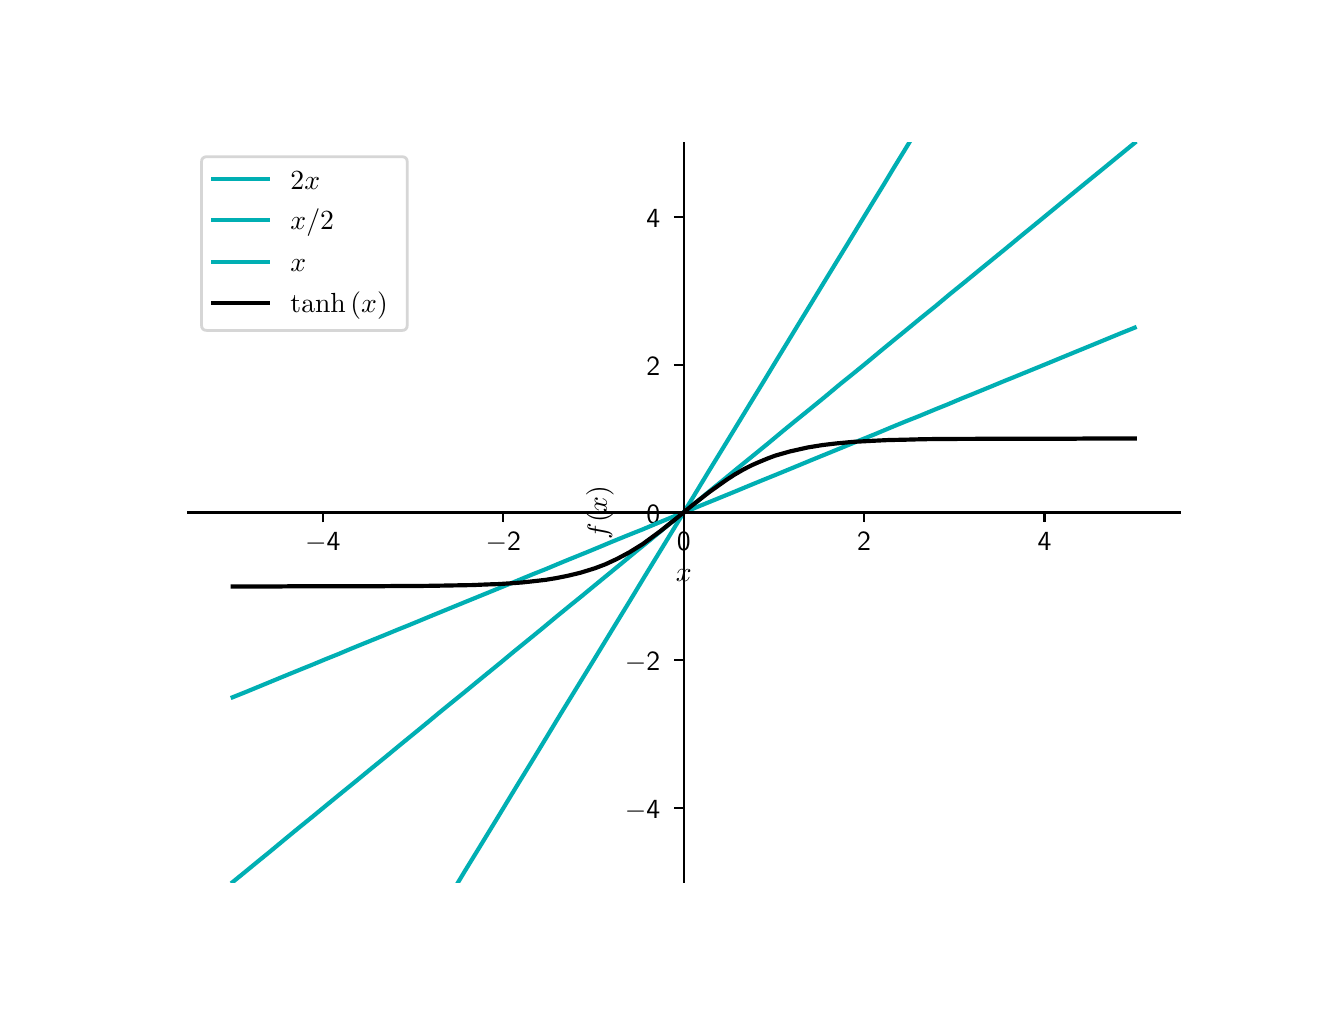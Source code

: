 \begingroup%
\makeatletter%
\begin{pgfpicture}%
\pgfpathrectangle{\pgfpointorigin}{\pgfqpoint{6.4in}{4.8in}}%
\pgfusepath{use as bounding box, clip}%
\begin{pgfscope}%
\pgfsetbuttcap%
\pgfsetmiterjoin%
\definecolor{currentfill}{rgb}{1.0,1.0,1.0}%
\pgfsetfillcolor{currentfill}%
\pgfsetlinewidth{0.0pt}%
\definecolor{currentstroke}{rgb}{1.0,1.0,1.0}%
\pgfsetstrokecolor{currentstroke}%
\pgfsetdash{}{0pt}%
\pgfpathmoveto{\pgfqpoint{0.0in}{0.0in}}%
\pgfpathlineto{\pgfqpoint{6.4in}{0.0in}}%
\pgfpathlineto{\pgfqpoint{6.4in}{4.8in}}%
\pgfpathlineto{\pgfqpoint{0.0in}{4.8in}}%
\pgfpathlineto{\pgfqpoint{0.0in}{0.0in}}%
\pgfpathclose%
\pgfusepath{fill}%
\end{pgfscope}%
\begin{pgfscope}%
\pgfsetbuttcap%
\pgfsetmiterjoin%
\definecolor{currentfill}{rgb}{1.0,1.0,1.0}%
\pgfsetfillcolor{currentfill}%
\pgfsetlinewidth{0.0pt}%
\definecolor{currentstroke}{rgb}{0.0,0.0,0.0}%
\pgfsetstrokecolor{currentstroke}%
\pgfsetstrokeopacity{0.0}%
\pgfsetdash{}{0pt}%
\pgfpathmoveto{\pgfqpoint{0.8in}{0.528in}}%
\pgfpathlineto{\pgfqpoint{5.76in}{0.528in}}%
\pgfpathlineto{\pgfqpoint{5.76in}{4.224in}}%
\pgfpathlineto{\pgfqpoint{0.8in}{4.224in}}%
\pgfpathlineto{\pgfqpoint{0.8in}{0.528in}}%
\pgfpathclose%
\pgfusepath{fill}%
\end{pgfscope}%
\begin{pgfscope}%
\pgfsetbuttcap%
\pgfsetroundjoin%
\definecolor{currentfill}{rgb}{0.0,0.0,0.0}%
\pgfsetfillcolor{currentfill}%
\pgfsetlinewidth{0.803pt}%
\definecolor{currentstroke}{rgb}{0.0,0.0,0.0}%
\pgfsetstrokecolor{currentstroke}%
\pgfsetdash{}{0pt}%
\pgfsys@defobject{currentmarker}{\pgfqpoint{0.0in}{-0.049in}}{\pgfqpoint{0.0in}{0.0in}}{%
\pgfpathmoveto{\pgfqpoint{0.0in}{0.0in}}%
\pgfpathlineto{\pgfqpoint{0.0in}{-0.049in}}%
\pgfusepath{stroke,fill}%
}%
\begin{pgfscope}%
\pgfsys@transformshift{1.476in}{2.376in}%
\pgfsys@useobject{currentmarker}{}%
\end{pgfscope}%
\end{pgfscope}%
\begin{pgfscope}%
\definecolor{textcolor}{rgb}{0.0,0.0,0.0}%
\pgfsetstrokecolor{textcolor}%
\pgfsetfillcolor{textcolor}%
\pgftext[x=1.476in,y=2.279in,,top]{\color{textcolor}{\sffamily\fontsize{10.0}{12.0}\selectfont\catcode`\^=\active\def^{\ifmmode\sp\else\^{}\fi}\catcode`\%=\active\def%{\%}\ensuremath{-}4}}%
\end{pgfscope}%
\begin{pgfscope}%
\pgfsetbuttcap%
\pgfsetroundjoin%
\definecolor{currentfill}{rgb}{0.0,0.0,0.0}%
\pgfsetfillcolor{currentfill}%
\pgfsetlinewidth{0.803pt}%
\definecolor{currentstroke}{rgb}{0.0,0.0,0.0}%
\pgfsetstrokecolor{currentstroke}%
\pgfsetdash{}{0pt}%
\pgfsys@defobject{currentmarker}{\pgfqpoint{0.0in}{-0.049in}}{\pgfqpoint{0.0in}{0.0in}}{%
\pgfpathmoveto{\pgfqpoint{0.0in}{0.0in}}%
\pgfpathlineto{\pgfqpoint{0.0in}{-0.049in}}%
\pgfusepath{stroke,fill}%
}%
\begin{pgfscope}%
\pgfsys@transformshift{2.378in}{2.376in}%
\pgfsys@useobject{currentmarker}{}%
\end{pgfscope}%
\end{pgfscope}%
\begin{pgfscope}%
\definecolor{textcolor}{rgb}{0.0,0.0,0.0}%
\pgfsetstrokecolor{textcolor}%
\pgfsetfillcolor{textcolor}%
\pgftext[x=2.378in,y=2.279in,,top]{\color{textcolor}{\sffamily\fontsize{10.0}{12.0}\selectfont\catcode`\^=\active\def^{\ifmmode\sp\else\^{}\fi}\catcode`\%=\active\def%{\%}\ensuremath{-}2}}%
\end{pgfscope}%
\begin{pgfscope}%
\pgfsetbuttcap%
\pgfsetroundjoin%
\definecolor{currentfill}{rgb}{0.0,0.0,0.0}%
\pgfsetfillcolor{currentfill}%
\pgfsetlinewidth{0.803pt}%
\definecolor{currentstroke}{rgb}{0.0,0.0,0.0}%
\pgfsetstrokecolor{currentstroke}%
\pgfsetdash{}{0pt}%
\pgfsys@defobject{currentmarker}{\pgfqpoint{0.0in}{-0.049in}}{\pgfqpoint{0.0in}{0.0in}}{%
\pgfpathmoveto{\pgfqpoint{0.0in}{0.0in}}%
\pgfpathlineto{\pgfqpoint{0.0in}{-0.049in}}%
\pgfusepath{stroke,fill}%
}%
\begin{pgfscope}%
\pgfsys@transformshift{3.28in}{2.376in}%
\pgfsys@useobject{currentmarker}{}%
\end{pgfscope}%
\end{pgfscope}%
\begin{pgfscope}%
\definecolor{textcolor}{rgb}{0.0,0.0,0.0}%
\pgfsetstrokecolor{textcolor}%
\pgfsetfillcolor{textcolor}%
\pgftext[x=3.28in,y=2.279in,,top]{\color{textcolor}{\sffamily\fontsize{10.0}{12.0}\selectfont\catcode`\^=\active\def^{\ifmmode\sp\else\^{}\fi}\catcode`\%=\active\def%{\%}0}}%
\end{pgfscope}%
\begin{pgfscope}%
\pgfsetbuttcap%
\pgfsetroundjoin%
\definecolor{currentfill}{rgb}{0.0,0.0,0.0}%
\pgfsetfillcolor{currentfill}%
\pgfsetlinewidth{0.803pt}%
\definecolor{currentstroke}{rgb}{0.0,0.0,0.0}%
\pgfsetstrokecolor{currentstroke}%
\pgfsetdash{}{0pt}%
\pgfsys@defobject{currentmarker}{\pgfqpoint{0.0in}{-0.049in}}{\pgfqpoint{0.0in}{0.0in}}{%
\pgfpathmoveto{\pgfqpoint{0.0in}{0.0in}}%
\pgfpathlineto{\pgfqpoint{0.0in}{-0.049in}}%
\pgfusepath{stroke,fill}%
}%
\begin{pgfscope}%
\pgfsys@transformshift{4.182in}{2.376in}%
\pgfsys@useobject{currentmarker}{}%
\end{pgfscope}%
\end{pgfscope}%
\begin{pgfscope}%
\definecolor{textcolor}{rgb}{0.0,0.0,0.0}%
\pgfsetstrokecolor{textcolor}%
\pgfsetfillcolor{textcolor}%
\pgftext[x=4.182in,y=2.279in,,top]{\color{textcolor}{\sffamily\fontsize{10.0}{12.0}\selectfont\catcode`\^=\active\def^{\ifmmode\sp\else\^{}\fi}\catcode`\%=\active\def%{\%}2}}%
\end{pgfscope}%
\begin{pgfscope}%
\pgfsetbuttcap%
\pgfsetroundjoin%
\definecolor{currentfill}{rgb}{0.0,0.0,0.0}%
\pgfsetfillcolor{currentfill}%
\pgfsetlinewidth{0.803pt}%
\definecolor{currentstroke}{rgb}{0.0,0.0,0.0}%
\pgfsetstrokecolor{currentstroke}%
\pgfsetdash{}{0pt}%
\pgfsys@defobject{currentmarker}{\pgfqpoint{0.0in}{-0.049in}}{\pgfqpoint{0.0in}{0.0in}}{%
\pgfpathmoveto{\pgfqpoint{0.0in}{0.0in}}%
\pgfpathlineto{\pgfqpoint{0.0in}{-0.049in}}%
\pgfusepath{stroke,fill}%
}%
\begin{pgfscope}%
\pgfsys@transformshift{5.084in}{2.376in}%
\pgfsys@useobject{currentmarker}{}%
\end{pgfscope}%
\end{pgfscope}%
\begin{pgfscope}%
\definecolor{textcolor}{rgb}{0.0,0.0,0.0}%
\pgfsetstrokecolor{textcolor}%
\pgfsetfillcolor{textcolor}%
\pgftext[x=5.084in,y=2.279in,,top]{\color{textcolor}{\sffamily\fontsize{10.0}{12.0}\selectfont\catcode`\^=\active\def^{\ifmmode\sp\else\^{}\fi}\catcode`\%=\active\def%{\%}4}}%
\end{pgfscope}%
\begin{pgfscope}%
\definecolor{textcolor}{rgb}{0.0,0.0,0.0}%
\pgfsetstrokecolor{textcolor}%
\pgfsetfillcolor{textcolor}%
\pgftext[x=3.28in,y=2.089in,,top]{\color{textcolor}{\sffamily\fontsize{10.0}{12.0}\selectfont\catcode`\^=\active\def^{\ifmmode\sp\else\^{}\fi}\catcode`\%=\active\def%{\%}$x$}}%
\end{pgfscope}%
\begin{pgfscope}%
\pgfsetbuttcap%
\pgfsetroundjoin%
\definecolor{currentfill}{rgb}{0.0,0.0,0.0}%
\pgfsetfillcolor{currentfill}%
\pgfsetlinewidth{0.803pt}%
\definecolor{currentstroke}{rgb}{0.0,0.0,0.0}%
\pgfsetstrokecolor{currentstroke}%
\pgfsetdash{}{0pt}%
\pgfsys@defobject{currentmarker}{\pgfqpoint{-0.049in}{0.0in}}{\pgfqpoint{-0.0in}{0.0in}}{%
\pgfpathmoveto{\pgfqpoint{-0.0in}{0.0in}}%
\pgfpathlineto{\pgfqpoint{-0.049in}{0.0in}}%
\pgfusepath{stroke,fill}%
}%
\begin{pgfscope}%
\pgfsys@transformshift{3.28in}{0.898in}%
\pgfsys@useobject{currentmarker}{}%
\end{pgfscope}%
\end{pgfscope}%
\begin{pgfscope}%
\definecolor{textcolor}{rgb}{0.0,0.0,0.0}%
\pgfsetstrokecolor{textcolor}%
\pgfsetfillcolor{textcolor}%
\pgftext[x=2.986in, y=0.845in, left, base]{\color{textcolor}{\sffamily\fontsize{10.0}{12.0}\selectfont\catcode`\^=\active\def^{\ifmmode\sp\else\^{}\fi}\catcode`\%=\active\def%{\%}\ensuremath{-}4}}%
\end{pgfscope}%
\begin{pgfscope}%
\pgfsetbuttcap%
\pgfsetroundjoin%
\definecolor{currentfill}{rgb}{0.0,0.0,0.0}%
\pgfsetfillcolor{currentfill}%
\pgfsetlinewidth{0.803pt}%
\definecolor{currentstroke}{rgb}{0.0,0.0,0.0}%
\pgfsetstrokecolor{currentstroke}%
\pgfsetdash{}{0pt}%
\pgfsys@defobject{currentmarker}{\pgfqpoint{-0.049in}{0.0in}}{\pgfqpoint{-0.0in}{0.0in}}{%
\pgfpathmoveto{\pgfqpoint{-0.0in}{0.0in}}%
\pgfpathlineto{\pgfqpoint{-0.049in}{0.0in}}%
\pgfusepath{stroke,fill}%
}%
\begin{pgfscope}%
\pgfsys@transformshift{3.28in}{1.637in}%
\pgfsys@useobject{currentmarker}{}%
\end{pgfscope}%
\end{pgfscope}%
\begin{pgfscope}%
\definecolor{textcolor}{rgb}{0.0,0.0,0.0}%
\pgfsetstrokecolor{textcolor}%
\pgfsetfillcolor{textcolor}%
\pgftext[x=2.986in, y=1.584in, left, base]{\color{textcolor}{\sffamily\fontsize{10.0}{12.0}\selectfont\catcode`\^=\active\def^{\ifmmode\sp\else\^{}\fi}\catcode`\%=\active\def%{\%}\ensuremath{-}2}}%
\end{pgfscope}%
\begin{pgfscope}%
\pgfsetbuttcap%
\pgfsetroundjoin%
\definecolor{currentfill}{rgb}{0.0,0.0,0.0}%
\pgfsetfillcolor{currentfill}%
\pgfsetlinewidth{0.803pt}%
\definecolor{currentstroke}{rgb}{0.0,0.0,0.0}%
\pgfsetstrokecolor{currentstroke}%
\pgfsetdash{}{0pt}%
\pgfsys@defobject{currentmarker}{\pgfqpoint{-0.049in}{0.0in}}{\pgfqpoint{-0.0in}{0.0in}}{%
\pgfpathmoveto{\pgfqpoint{-0.0in}{0.0in}}%
\pgfpathlineto{\pgfqpoint{-0.049in}{0.0in}}%
\pgfusepath{stroke,fill}%
}%
\begin{pgfscope}%
\pgfsys@transformshift{3.28in}{2.376in}%
\pgfsys@useobject{currentmarker}{}%
\end{pgfscope}%
\end{pgfscope}%
\begin{pgfscope}%
\definecolor{textcolor}{rgb}{0.0,0.0,0.0}%
\pgfsetstrokecolor{textcolor}%
\pgfsetfillcolor{textcolor}%
\pgftext[x=3.094in, y=2.323in, left, base]{\color{textcolor}{\sffamily\fontsize{10.0}{12.0}\selectfont\catcode`\^=\active\def^{\ifmmode\sp\else\^{}\fi}\catcode`\%=\active\def%{\%}0}}%
\end{pgfscope}%
\begin{pgfscope}%
\pgfsetbuttcap%
\pgfsetroundjoin%
\definecolor{currentfill}{rgb}{0.0,0.0,0.0}%
\pgfsetfillcolor{currentfill}%
\pgfsetlinewidth{0.803pt}%
\definecolor{currentstroke}{rgb}{0.0,0.0,0.0}%
\pgfsetstrokecolor{currentstroke}%
\pgfsetdash{}{0pt}%
\pgfsys@defobject{currentmarker}{\pgfqpoint{-0.049in}{0.0in}}{\pgfqpoint{-0.0in}{0.0in}}{%
\pgfpathmoveto{\pgfqpoint{-0.0in}{0.0in}}%
\pgfpathlineto{\pgfqpoint{-0.049in}{0.0in}}%
\pgfusepath{stroke,fill}%
}%
\begin{pgfscope}%
\pgfsys@transformshift{3.28in}{3.115in}%
\pgfsys@useobject{currentmarker}{}%
\end{pgfscope}%
\end{pgfscope}%
\begin{pgfscope}%
\definecolor{textcolor}{rgb}{0.0,0.0,0.0}%
\pgfsetstrokecolor{textcolor}%
\pgfsetfillcolor{textcolor}%
\pgftext[x=3.094in, y=3.062in, left, base]{\color{textcolor}{\sffamily\fontsize{10.0}{12.0}\selectfont\catcode`\^=\active\def^{\ifmmode\sp\else\^{}\fi}\catcode`\%=\active\def%{\%}2}}%
\end{pgfscope}%
\begin{pgfscope}%
\pgfsetbuttcap%
\pgfsetroundjoin%
\definecolor{currentfill}{rgb}{0.0,0.0,0.0}%
\pgfsetfillcolor{currentfill}%
\pgfsetlinewidth{0.803pt}%
\definecolor{currentstroke}{rgb}{0.0,0.0,0.0}%
\pgfsetstrokecolor{currentstroke}%
\pgfsetdash{}{0pt}%
\pgfsys@defobject{currentmarker}{\pgfqpoint{-0.049in}{0.0in}}{\pgfqpoint{-0.0in}{0.0in}}{%
\pgfpathmoveto{\pgfqpoint{-0.0in}{0.0in}}%
\pgfpathlineto{\pgfqpoint{-0.049in}{0.0in}}%
\pgfusepath{stroke,fill}%
}%
\begin{pgfscope}%
\pgfsys@transformshift{3.28in}{3.854in}%
\pgfsys@useobject{currentmarker}{}%
\end{pgfscope}%
\end{pgfscope}%
\begin{pgfscope}%
\definecolor{textcolor}{rgb}{0.0,0.0,0.0}%
\pgfsetstrokecolor{textcolor}%
\pgfsetfillcolor{textcolor}%
\pgftext[x=3.094in, y=3.802in, left, base]{\color{textcolor}{\sffamily\fontsize{10.0}{12.0}\selectfont\catcode`\^=\active\def^{\ifmmode\sp\else\^{}\fi}\catcode`\%=\active\def%{\%}4}}%
\end{pgfscope}%
\begin{pgfscope}%
\definecolor{textcolor}{rgb}{0.0,0.0,0.0}%
\pgfsetstrokecolor{textcolor}%
\pgfsetfillcolor{textcolor}%
\pgftext[x=2.931in,y=2.376in,,bottom,rotate=90.0]{\color{textcolor}{\sffamily\fontsize{10.0}{12.0}\selectfont\catcode`\^=\active\def^{\ifmmode\sp\else\^{}\fi}\catcode`\%=\active\def%{\%}$f{\left(x \right)}$}}%
\end{pgfscope}%
\begin{pgfscope}%
\pgfpathrectangle{\pgfqpoint{0.8in}{0.528in}}{\pgfqpoint{4.96in}{3.696in}}%
\pgfusepath{clip}%
\pgfsetrectcap%
\pgfsetroundjoin%
\pgfsetlinewidth{1.506pt}%
\definecolor{currentstroke}{rgb}{0.0,0.686,0.702}%
\pgfsetstrokecolor{currentstroke}%
\pgfsetdash{}{0pt}%
\pgfpathmoveto{\pgfqpoint{2.147in}{0.518in}}%
\pgfpathlineto{\pgfqpoint{2.181in}{0.575in}}%
\pgfpathlineto{\pgfqpoint{2.259in}{0.702in}}%
\pgfpathlineto{\pgfqpoint{2.347in}{0.846in}}%
\pgfpathlineto{\pgfqpoint{2.444in}{1.006in}}%
\pgfpathlineto{\pgfqpoint{2.525in}{1.138in}}%
\pgfpathlineto{\pgfqpoint{2.593in}{1.25in}}%
\pgfpathlineto{\pgfqpoint{2.665in}{1.369in}}%
\pgfpathlineto{\pgfqpoint{2.754in}{1.514in}}%
\pgfpathlineto{\pgfqpoint{2.834in}{1.644in}}%
\pgfpathlineto{\pgfqpoint{2.929in}{1.8in}}%
\pgfpathlineto{\pgfqpoint{3.014in}{1.939in}}%
\pgfpathlineto{\pgfqpoint{3.092in}{2.068in}}%
\pgfpathlineto{\pgfqpoint{3.174in}{2.202in}}%
\pgfpathlineto{\pgfqpoint{3.246in}{2.32in}}%
\pgfpathlineto{\pgfqpoint{3.331in}{2.459in}}%
\pgfpathlineto{\pgfqpoint{3.406in}{2.583in}}%
\pgfpathlineto{\pgfqpoint{3.468in}{2.684in}}%
\pgfpathlineto{\pgfqpoint{3.548in}{2.815in}}%
\pgfpathlineto{\pgfqpoint{3.615in}{2.925in}}%
\pgfpathlineto{\pgfqpoint{3.678in}{3.028in}}%
\pgfpathlineto{\pgfqpoint{3.741in}{3.132in}}%
\pgfpathlineto{\pgfqpoint{3.799in}{3.227in}}%
\pgfpathlineto{\pgfqpoint{3.853in}{3.316in}}%
\pgfpathlineto{\pgfqpoint{3.921in}{3.427in}}%
\pgfpathlineto{\pgfqpoint{3.98in}{3.524in}}%
\pgfpathlineto{\pgfqpoint{4.04in}{3.622in}}%
\pgfpathlineto{\pgfqpoint{4.097in}{3.715in}}%
\pgfpathlineto{\pgfqpoint{4.162in}{3.822in}}%
\pgfpathlineto{\pgfqpoint{4.226in}{3.927in}}%
\pgfpathlineto{\pgfqpoint{4.277in}{4.01in}}%
\pgfpathlineto{\pgfqpoint{4.336in}{4.108in}}%
\pgfpathlineto{\pgfqpoint{4.387in}{4.191in}}%
\pgfpathlineto{\pgfqpoint{4.413in}{4.234in}}%
\pgfusepath{stroke}%
\end{pgfscope}%
\begin{pgfscope}%
\pgfpathrectangle{\pgfqpoint{0.8in}{0.528in}}{\pgfqpoint{4.96in}{3.696in}}%
\pgfusepath{clip}%
\pgfsetrectcap%
\pgfsetroundjoin%
\pgfsetlinewidth{1.506pt}%
\definecolor{currentstroke}{rgb}{0.0,0.686,0.702}%
\pgfsetstrokecolor{currentstroke}%
\pgfsetdash{}{0pt}%
\pgfpathmoveto{\pgfqpoint{1.025in}{1.452in}}%
\pgfpathlineto{\pgfqpoint{1.09in}{1.478in}}%
\pgfpathlineto{\pgfqpoint{1.148in}{1.502in}}%
\pgfpathlineto{\pgfqpoint{1.211in}{1.528in}}%
\pgfpathlineto{\pgfqpoint{1.269in}{1.552in}}%
\pgfpathlineto{\pgfqpoint{1.352in}{1.586in}}%
\pgfpathlineto{\pgfqpoint{1.424in}{1.615in}}%
\pgfpathlineto{\pgfqpoint{1.491in}{1.643in}}%
\pgfpathlineto{\pgfqpoint{1.556in}{1.669in}}%
\pgfpathlineto{\pgfqpoint{1.615in}{1.694in}}%
\pgfpathlineto{\pgfqpoint{1.664in}{1.714in}}%
\pgfpathlineto{\pgfqpoint{1.733in}{1.742in}}%
\pgfpathlineto{\pgfqpoint{1.792in}{1.766in}}%
\pgfpathlineto{\pgfqpoint{1.845in}{1.788in}}%
\pgfpathlineto{\pgfqpoint{1.9in}{1.81in}}%
\pgfpathlineto{\pgfqpoint{1.963in}{1.836in}}%
\pgfpathlineto{\pgfqpoint{2.028in}{1.863in}}%
\pgfpathlineto{\pgfqpoint{2.094in}{1.89in}}%
\pgfpathlineto{\pgfqpoint{2.155in}{1.915in}}%
\pgfpathlineto{\pgfqpoint{2.231in}{1.946in}}%
\pgfpathlineto{\pgfqpoint{2.307in}{1.977in}}%
\pgfpathlineto{\pgfqpoint{2.368in}{2.002in}}%
\pgfpathlineto{\pgfqpoint{2.441in}{2.032in}}%
\pgfpathlineto{\pgfqpoint{2.523in}{2.066in}}%
\pgfpathlineto{\pgfqpoint{2.596in}{2.095in}}%
\pgfpathlineto{\pgfqpoint{2.66in}{2.122in}}%
\pgfpathlineto{\pgfqpoint{2.716in}{2.145in}}%
\pgfpathlineto{\pgfqpoint{2.788in}{2.174in}}%
\pgfpathlineto{\pgfqpoint{2.851in}{2.2in}}%
\pgfpathlineto{\pgfqpoint{2.92in}{2.229in}}%
\pgfpathlineto{\pgfqpoint{3.001in}{2.262in}}%
\pgfpathlineto{\pgfqpoint{3.074in}{2.291in}}%
\pgfpathlineto{\pgfqpoint{3.138in}{2.318in}}%
\pgfpathlineto{\pgfqpoint{3.218in}{2.351in}}%
\pgfpathlineto{\pgfqpoint{3.291in}{2.38in}}%
\pgfpathlineto{\pgfqpoint{3.371in}{2.413in}}%
\pgfpathlineto{\pgfqpoint{3.452in}{2.446in}}%
\pgfpathlineto{\pgfqpoint{3.528in}{2.477in}}%
\pgfpathlineto{\pgfqpoint{3.605in}{2.509in}}%
\pgfpathlineto{\pgfqpoint{3.678in}{2.539in}}%
\pgfpathlineto{\pgfqpoint{3.752in}{2.569in}}%
\pgfpathlineto{\pgfqpoint{3.837in}{2.604in}}%
\pgfpathlineto{\pgfqpoint{3.924in}{2.64in}}%
\pgfpathlineto{\pgfqpoint{4.0in}{2.671in}}%
\pgfpathlineto{\pgfqpoint{4.083in}{2.705in}}%
\pgfpathlineto{\pgfqpoint{4.161in}{2.737in}}%
\pgfpathlineto{\pgfqpoint{4.233in}{2.766in}}%
\pgfpathlineto{\pgfqpoint{4.321in}{2.803in}}%
\pgfpathlineto{\pgfqpoint{4.394in}{2.833in}}%
\pgfpathlineto{\pgfqpoint{4.46in}{2.859in}}%
\pgfpathlineto{\pgfqpoint{4.532in}{2.889in}}%
\pgfpathlineto{\pgfqpoint{4.599in}{2.916in}}%
\pgfpathlineto{\pgfqpoint{4.67in}{2.946in}}%
\pgfpathlineto{\pgfqpoint{4.737in}{2.973in}}%
\pgfpathlineto{\pgfqpoint{4.815in}{3.005in}}%
\pgfpathlineto{\pgfqpoint{4.88in}{3.032in}}%
\pgfpathlineto{\pgfqpoint{4.942in}{3.057in}}%
\pgfpathlineto{\pgfqpoint{5.013in}{3.086in}}%
\pgfpathlineto{\pgfqpoint{5.089in}{3.117in}}%
\pgfpathlineto{\pgfqpoint{5.159in}{3.146in}}%
\pgfpathlineto{\pgfqpoint{5.227in}{3.174in}}%
\pgfpathlineto{\pgfqpoint{5.298in}{3.203in}}%
\pgfpathlineto{\pgfqpoint{5.383in}{3.238in}}%
\pgfpathlineto{\pgfqpoint{5.463in}{3.271in}}%
\pgfpathlineto{\pgfqpoint{5.535in}{3.3in}}%
\pgfusepath{stroke}%
\end{pgfscope}%
\begin{pgfscope}%
\pgfpathrectangle{\pgfqpoint{0.8in}{0.528in}}{\pgfqpoint{4.96in}{3.696in}}%
\pgfusepath{clip}%
\pgfsetrectcap%
\pgfsetroundjoin%
\pgfsetlinewidth{1.506pt}%
\definecolor{currentstroke}{rgb}{0.0,0.686,0.702}%
\pgfsetstrokecolor{currentstroke}%
\pgfsetdash{}{0pt}%
\pgfpathmoveto{\pgfqpoint{1.025in}{0.528in}}%
\pgfpathlineto{\pgfqpoint{1.09in}{0.581in}}%
\pgfpathlineto{\pgfqpoint{1.146in}{0.627in}}%
\pgfpathlineto{\pgfqpoint{1.21in}{0.679in}}%
\pgfpathlineto{\pgfqpoint{1.275in}{0.733in}}%
\pgfpathlineto{\pgfqpoint{1.349in}{0.794in}}%
\pgfpathlineto{\pgfqpoint{1.423in}{0.854in}}%
\pgfpathlineto{\pgfqpoint{1.502in}{0.919in}}%
\pgfpathlineto{\pgfqpoint{1.568in}{0.973in}}%
\pgfpathlineto{\pgfqpoint{1.637in}{1.029in}}%
\pgfpathlineto{\pgfqpoint{1.716in}{1.094in}}%
\pgfpathlineto{\pgfqpoint{1.791in}{1.155in}}%
\pgfpathlineto{\pgfqpoint{1.866in}{1.217in}}%
\pgfpathlineto{\pgfqpoint{1.942in}{1.279in}}%
\pgfpathlineto{\pgfqpoint{2.01in}{1.335in}}%
\pgfpathlineto{\pgfqpoint{2.064in}{1.38in}}%
\pgfpathlineto{\pgfqpoint{2.128in}{1.432in}}%
\pgfpathlineto{\pgfqpoint{2.186in}{1.479in}}%
\pgfpathlineto{\pgfqpoint{2.243in}{1.526in}}%
\pgfpathlineto{\pgfqpoint{2.303in}{1.575in}}%
\pgfpathlineto{\pgfqpoint{2.362in}{1.623in}}%
\pgfpathlineto{\pgfqpoint{2.428in}{1.678in}}%
\pgfpathlineto{\pgfqpoint{2.497in}{1.734in}}%
\pgfpathlineto{\pgfqpoint{2.573in}{1.796in}}%
\pgfpathlineto{\pgfqpoint{2.645in}{1.856in}}%
\pgfpathlineto{\pgfqpoint{2.711in}{1.91in}}%
\pgfpathlineto{\pgfqpoint{2.768in}{1.956in}}%
\pgfpathlineto{\pgfqpoint{2.842in}{2.017in}}%
\pgfpathlineto{\pgfqpoint{2.914in}{2.076in}}%
\pgfpathlineto{\pgfqpoint{2.981in}{2.131in}}%
\pgfpathlineto{\pgfqpoint{3.039in}{2.179in}}%
\pgfpathlineto{\pgfqpoint{3.113in}{2.239in}}%
\pgfpathlineto{\pgfqpoint{3.184in}{2.298in}}%
\pgfpathlineto{\pgfqpoint{3.269in}{2.367in}}%
\pgfpathlineto{\pgfqpoint{3.352in}{2.435in}}%
\pgfpathlineto{\pgfqpoint{3.422in}{2.493in}}%
\pgfpathlineto{\pgfqpoint{3.491in}{2.549in}}%
\pgfpathlineto{\pgfqpoint{3.549in}{2.597in}}%
\pgfpathlineto{\pgfqpoint{3.617in}{2.652in}}%
\pgfpathlineto{\pgfqpoint{3.698in}{2.718in}}%
\pgfpathlineto{\pgfqpoint{3.77in}{2.778in}}%
\pgfpathlineto{\pgfqpoint{3.831in}{2.828in}}%
\pgfpathlineto{\pgfqpoint{3.904in}{2.887in}}%
\pgfpathlineto{\pgfqpoint{3.986in}{2.954in}}%
\pgfpathlineto{\pgfqpoint{4.065in}{3.02in}}%
\pgfpathlineto{\pgfqpoint{4.131in}{3.073in}}%
\pgfpathlineto{\pgfqpoint{4.202in}{3.131in}}%
\pgfpathlineto{\pgfqpoint{4.263in}{3.182in}}%
\pgfpathlineto{\pgfqpoint{4.33in}{3.237in}}%
\pgfpathlineto{\pgfqpoint{4.401in}{3.295in}}%
\pgfpathlineto{\pgfqpoint{4.469in}{3.351in}}%
\pgfpathlineto{\pgfqpoint{4.541in}{3.409in}}%
\pgfpathlineto{\pgfqpoint{4.61in}{3.467in}}%
\pgfpathlineto{\pgfqpoint{4.683in}{3.526in}}%
\pgfpathlineto{\pgfqpoint{4.761in}{3.59in}}%
\pgfpathlineto{\pgfqpoint{4.831in}{3.647in}}%
\pgfpathlineto{\pgfqpoint{4.896in}{3.7in}}%
\pgfpathlineto{\pgfqpoint{4.972in}{3.763in}}%
\pgfpathlineto{\pgfqpoint{5.048in}{3.825in}}%
\pgfpathlineto{\pgfqpoint{5.138in}{3.899in}}%
\pgfpathlineto{\pgfqpoint{5.217in}{3.964in}}%
\pgfpathlineto{\pgfqpoint{5.289in}{4.023in}}%
\pgfpathlineto{\pgfqpoint{5.364in}{4.084in}}%
\pgfpathlineto{\pgfqpoint{5.441in}{4.147in}}%
\pgfpathlineto{\pgfqpoint{5.535in}{4.224in}}%
\pgfusepath{stroke}%
\end{pgfscope}%
\begin{pgfscope}%
\pgfpathrectangle{\pgfqpoint{0.8in}{0.528in}}{\pgfqpoint{4.96in}{3.696in}}%
\pgfusepath{clip}%
\pgfsetrectcap%
\pgfsetroundjoin%
\pgfsetlinewidth{1.506pt}%
\definecolor{currentstroke}{rgb}{0.0,0.0,0.0}%
\pgfsetstrokecolor{currentstroke}%
\pgfsetdash{}{0pt}%
\pgfpathmoveto{\pgfqpoint{1.025in}{2.006in}}%
\pgfpathlineto{\pgfqpoint{1.106in}{2.006in}}%
\pgfpathlineto{\pgfqpoint{1.186in}{2.006in}}%
\pgfpathlineto{\pgfqpoint{1.257in}{2.006in}}%
\pgfpathlineto{\pgfqpoint{1.32in}{2.007in}}%
\pgfpathlineto{\pgfqpoint{1.395in}{2.007in}}%
\pgfpathlineto{\pgfqpoint{1.476in}{2.007in}}%
\pgfpathlineto{\pgfqpoint{1.543in}{2.007in}}%
\pgfpathlineto{\pgfqpoint{1.612in}{2.007in}}%
\pgfpathlineto{\pgfqpoint{1.681in}{2.007in}}%
\pgfpathlineto{\pgfqpoint{1.752in}{2.007in}}%
\pgfpathlineto{\pgfqpoint{1.82in}{2.008in}}%
\pgfpathlineto{\pgfqpoint{1.877in}{2.008in}}%
\pgfpathlineto{\pgfqpoint{1.935in}{2.008in}}%
\pgfpathlineto{\pgfqpoint{1.995in}{2.009in}}%
\pgfpathlineto{\pgfqpoint{2.06in}{2.01in}}%
\pgfpathlineto{\pgfqpoint{2.114in}{2.011in}}%
\pgfpathlineto{\pgfqpoint{2.168in}{2.012in}}%
\pgfpathlineto{\pgfqpoint{2.226in}{2.013in}}%
\pgfpathlineto{\pgfqpoint{2.294in}{2.016in}}%
\pgfpathlineto{\pgfqpoint{2.355in}{2.018in}}%
\pgfpathlineto{\pgfqpoint{2.418in}{2.022in}}%
\pgfpathlineto{\pgfqpoint{2.472in}{2.026in}}%
\pgfpathlineto{\pgfqpoint{2.536in}{2.033in}}%
\pgfpathlineto{\pgfqpoint{2.589in}{2.039in}}%
\pgfpathlineto{\pgfqpoint{2.644in}{2.048in}}%
\pgfpathlineto{\pgfqpoint{2.703in}{2.06in}}%
\pgfpathlineto{\pgfqpoint{2.765in}{2.075in}}%
\pgfpathlineto{\pgfqpoint{2.836in}{2.097in}}%
\pgfpathlineto{\pgfqpoint{2.889in}{2.117in}}%
\pgfpathlineto{\pgfqpoint{2.947in}{2.144in}}%
\pgfpathlineto{\pgfqpoint{3.009in}{2.177in}}%
\pgfpathlineto{\pgfqpoint{3.075in}{2.218in}}%
\pgfpathlineto{\pgfqpoint{3.164in}{2.283in}}%
\pgfpathlineto{\pgfqpoint{3.243in}{2.346in}}%
\pgfpathlineto{\pgfqpoint{3.322in}{2.411in}}%
\pgfpathlineto{\pgfqpoint{3.408in}{2.478in}}%
\pgfpathlineto{\pgfqpoint{3.494in}{2.539in}}%
\pgfpathlineto{\pgfqpoint{3.534in}{2.565in}}%
\pgfpathlineto{\pgfqpoint{3.579in}{2.591in}}%
\pgfpathlineto{\pgfqpoint{3.62in}{2.612in}}%
\pgfpathlineto{\pgfqpoint{3.654in}{2.627in}}%
\pgfpathlineto{\pgfqpoint{3.7in}{2.646in}}%
\pgfpathlineto{\pgfqpoint{3.737in}{2.66in}}%
\pgfpathlineto{\pgfqpoint{3.811in}{2.681in}}%
\pgfpathlineto{\pgfqpoint{3.9in}{2.701in}}%
\pgfpathlineto{\pgfqpoint{3.974in}{2.713in}}%
\pgfpathlineto{\pgfqpoint{4.041in}{2.721in}}%
\pgfpathlineto{\pgfqpoint{4.127in}{2.729in}}%
\pgfpathlineto{\pgfqpoint{4.219in}{2.734in}}%
\pgfpathlineto{\pgfqpoint{4.302in}{2.738in}}%
\pgfpathlineto{\pgfqpoint{4.394in}{2.74in}}%
\pgfpathlineto{\pgfqpoint{4.465in}{2.742in}}%
\pgfpathlineto{\pgfqpoint{4.528in}{2.743in}}%
\pgfpathlineto{\pgfqpoint{4.597in}{2.743in}}%
\pgfpathlineto{\pgfqpoint{4.666in}{2.744in}}%
\pgfpathlineto{\pgfqpoint{4.729in}{2.744in}}%
\pgfpathlineto{\pgfqpoint{4.788in}{2.745in}}%
\pgfpathlineto{\pgfqpoint{4.861in}{2.745in}}%
\pgfpathlineto{\pgfqpoint{4.926in}{2.745in}}%
\pgfpathlineto{\pgfqpoint{5.02in}{2.745in}}%
\pgfpathlineto{\pgfqpoint{5.098in}{2.745in}}%
\pgfpathlineto{\pgfqpoint{5.179in}{2.745in}}%
\pgfpathlineto{\pgfqpoint{5.245in}{2.745in}}%
\pgfpathlineto{\pgfqpoint{5.319in}{2.746in}}%
\pgfpathlineto{\pgfqpoint{5.385in}{2.746in}}%
\pgfpathlineto{\pgfqpoint{5.455in}{2.746in}}%
\pgfpathlineto{\pgfqpoint{5.535in}{2.746in}}%
\pgfusepath{stroke}%
\end{pgfscope}%
\begin{pgfscope}%
\pgfsetrectcap%
\pgfsetmiterjoin%
\pgfsetlinewidth{0.803pt}%
\definecolor{currentstroke}{rgb}{0.0,0.0,0.0}%
\pgfsetstrokecolor{currentstroke}%
\pgfsetdash{}{0pt}%
\pgfpathmoveto{\pgfqpoint{3.28in}{0.528in}}%
\pgfpathlineto{\pgfqpoint{3.28in}{4.224in}}%
\pgfusepath{stroke}%
\end{pgfscope}%
\begin{pgfscope}%
\pgfsetrectcap%
\pgfsetmiterjoin%
\pgfsetlinewidth{0.0pt}%
\definecolor{currentstroke}{rgb}{0.0,0.0,0.0}%
\pgfsetstrokecolor{currentstroke}%
\pgfsetstrokeopacity{0.0}%
\pgfsetdash{}{0pt}%
\pgfpathmoveto{\pgfqpoint{5.76in}{0.528in}}%
\pgfpathlineto{\pgfqpoint{5.76in}{4.224in}}%
\pgfusepath{}%
\end{pgfscope}%
\begin{pgfscope}%
\pgfsetrectcap%
\pgfsetmiterjoin%
\pgfsetlinewidth{0.803pt}%
\definecolor{currentstroke}{rgb}{0.0,0.0,0.0}%
\pgfsetstrokecolor{currentstroke}%
\pgfsetdash{}{0pt}%
\pgfpathmoveto{\pgfqpoint{0.8in}{2.376in}}%
\pgfpathlineto{\pgfqpoint{5.76in}{2.376in}}%
\pgfusepath{stroke}%
\end{pgfscope}%
\begin{pgfscope}%
\pgfsetrectcap%
\pgfsetmiterjoin%
\pgfsetlinewidth{0.0pt}%
\definecolor{currentstroke}{rgb}{0.0,0.0,0.0}%
\pgfsetstrokecolor{currentstroke}%
\pgfsetstrokeopacity{0.0}%
\pgfsetdash{}{0pt}%
\pgfpathmoveto{\pgfqpoint{0.8in}{4.224in}}%
\pgfpathlineto{\pgfqpoint{5.76in}{4.224in}}%
\pgfusepath{}%
\end{pgfscope}%
\begin{pgfscope}%
\pgfsetbuttcap%
\pgfsetmiterjoin%
\definecolor{currentfill}{rgb}{1.0,1.0,1.0}%
\pgfsetfillcolor{currentfill}%
\pgfsetfillopacity{0.8}%
\pgfsetlinewidth{1.004pt}%
\definecolor{currentstroke}{rgb}{0.8,0.8,0.8}%
\pgfsetstrokecolor{currentstroke}%
\pgfsetstrokeopacity{0.8}%
\pgfsetdash{}{0pt}%
\pgfpathmoveto{\pgfqpoint{0.897in}{3.286in}}%
\pgfpathlineto{\pgfqpoint{1.87in}{3.286in}}%
\pgfpathquadraticcurveto{\pgfqpoint{1.898in}{3.286in}}{\pgfqpoint{1.898in}{3.314in}}%
\pgfpathlineto{\pgfqpoint{1.898in}{4.127in}}%
\pgfpathquadraticcurveto{\pgfqpoint{1.898in}{4.155in}}{\pgfqpoint{1.87in}{4.155in}}%
\pgfpathlineto{\pgfqpoint{0.897in}{4.155in}}%
\pgfpathquadraticcurveto{\pgfqpoint{0.869in}{4.155in}}{\pgfqpoint{0.869in}{4.127in}}%
\pgfpathlineto{\pgfqpoint{0.869in}{3.314in}}%
\pgfpathquadraticcurveto{\pgfqpoint{0.869in}{3.286in}}{\pgfqpoint{0.897in}{3.286in}}%
\pgfpathlineto{\pgfqpoint{0.897in}{3.286in}}%
\pgfpathclose%
\pgfusepath{stroke,fill}%
\end{pgfscope}%
\begin{pgfscope}%
\pgfsetrectcap%
\pgfsetroundjoin%
\pgfsetlinewidth{1.506pt}%
\definecolor{currentstroke}{rgb}{0.0,0.686,0.702}%
\pgfsetstrokecolor{currentstroke}%
\pgfsetdash{}{0pt}%
\pgfpathmoveto{\pgfqpoint{0.925in}{4.042in}}%
\pgfpathlineto{\pgfqpoint{1.064in}{4.042in}}%
\pgfpathlineto{\pgfqpoint{1.203in}{4.042in}}%
\pgfusepath{stroke}%
\end{pgfscope}%
\begin{pgfscope}%
\definecolor{textcolor}{rgb}{0.0,0.0,0.0}%
\pgfsetstrokecolor{textcolor}%
\pgfsetfillcolor{textcolor}%
\pgftext[x=1.314in,y=3.993in,left,base]{\color{textcolor}{\sffamily\fontsize{10.0}{12.0}\selectfont\catcode`\^=\active\def^{\ifmmode\sp\else\^{}\fi}\catcode`\%=\active\def%{\%}$2 x$}}%
\end{pgfscope}%
\begin{pgfscope}%
\pgfsetrectcap%
\pgfsetroundjoin%
\pgfsetlinewidth{1.506pt}%
\definecolor{currentstroke}{rgb}{0.0,0.686,0.702}%
\pgfsetstrokecolor{currentstroke}%
\pgfsetdash{}{0pt}%
\pgfpathmoveto{\pgfqpoint{0.925in}{3.838in}}%
\pgfpathlineto{\pgfqpoint{1.064in}{3.838in}}%
\pgfpathlineto{\pgfqpoint{1.203in}{3.838in}}%
\pgfusepath{stroke}%
\end{pgfscope}%
\begin{pgfscope}%
\definecolor{textcolor}{rgb}{0.0,0.0,0.0}%
\pgfsetstrokecolor{textcolor}%
\pgfsetfillcolor{textcolor}%
\pgftext[x=1.314in,y=3.79in,left,base]{\color{textcolor}{\sffamily\fontsize{10.0}{12.0}\selectfont\catcode`\^=\active\def^{\ifmmode\sp\else\^{}\fi}\catcode`\%=\active\def%{\%}$x / 2$}}%
\end{pgfscope}%
\begin{pgfscope}%
\pgfsetrectcap%
\pgfsetroundjoin%
\pgfsetlinewidth{1.506pt}%
\definecolor{currentstroke}{rgb}{0.0,0.686,0.702}%
\pgfsetstrokecolor{currentstroke}%
\pgfsetdash{}{0pt}%
\pgfpathmoveto{\pgfqpoint{0.925in}{3.629in}}%
\pgfpathlineto{\pgfqpoint{1.064in}{3.629in}}%
\pgfpathlineto{\pgfqpoint{1.203in}{3.629in}}%
\pgfusepath{stroke}%
\end{pgfscope}%
\begin{pgfscope}%
\definecolor{textcolor}{rgb}{0.0,0.0,0.0}%
\pgfsetstrokecolor{textcolor}%
\pgfsetfillcolor{textcolor}%
\pgftext[x=1.314in,y=3.58in,left,base]{\color{textcolor}{\sffamily\fontsize{10.0}{12.0}\selectfont\catcode`\^=\active\def^{\ifmmode\sp\else\^{}\fi}\catcode`\%=\active\def%{\%}$x$}}%
\end{pgfscope}%
\begin{pgfscope}%
\pgfsetrectcap%
\pgfsetroundjoin%
\pgfsetlinewidth{1.506pt}%
\definecolor{currentstroke}{rgb}{0.0,0.0,0.0}%
\pgfsetstrokecolor{currentstroke}%
\pgfsetdash{}{0pt}%
\pgfpathmoveto{\pgfqpoint{0.925in}{3.425in}}%
\pgfpathlineto{\pgfqpoint{1.064in}{3.425in}}%
\pgfpathlineto{\pgfqpoint{1.203in}{3.425in}}%
\pgfusepath{stroke}%
\end{pgfscope}%
\begin{pgfscope}%
\definecolor{textcolor}{rgb}{0.0,0.0,0.0}%
\pgfsetstrokecolor{textcolor}%
\pgfsetfillcolor{textcolor}%
\pgftext[x=1.314in,y=3.376in,left,base]{\color{textcolor}{\sffamily\fontsize{10.0}{12.0}\selectfont\catcode`\^=\active\def^{\ifmmode\sp\else\^{}\fi}\catcode`\%=\active\def%{\%}$\tanh{\left(x \right)}$}}%
\end{pgfscope}%
\end{pgfpicture}%
\makeatother%
\endgroup%
